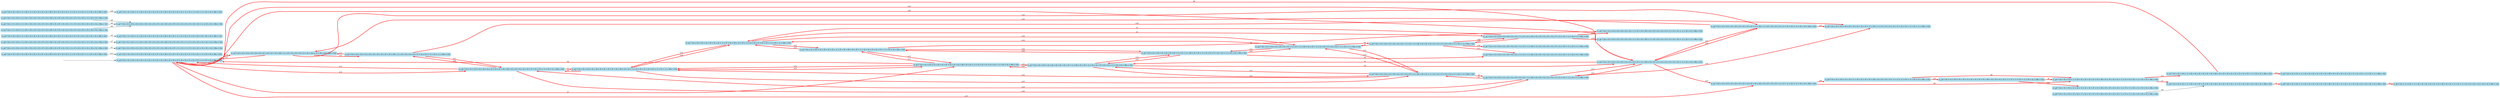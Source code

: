 digraph G {

	rankdir = LR;

	start_c_q2_161[style=invisible];

	node[shape=box, style="rounded, filled", color=lightblue2];

	c_q2_121[label="(c_q2 ≝ ((A = 0) ∧ (CA = 0) ∧ (D = 0) ∧ (E = 0) ∧ (F = 0) ∧ (M = 0) ∧ (P = 1) ∧ (S = 0) ∧ (T = 0) ∧ (Ut = 1) ∧ (Vi = 1) ∧ (Wa = 0)))"];
	c_q0_31[label="(c_q0 ≝ ((A = 1) ∧ (CA = 1) ∧ (D = 0) ∧ (E = 0) ∧ (F = 0) ∧ (M = 0) ∧ (P = 1) ∧ (S = 1) ∧ (T = 0) ∧ (Ut = 0) ∧ (Vi = 0) ∧ (Wa = 1)))"];
	c_q2_148[label="(c_q2 ≝ ((A = 0) ∧ (CA = 0) ∧ (D = 0) ∧ (E = 1) ∧ (F = 1) ∧ (M = 0) ∧ (P = 0) ∧ (S = 0) ∧ (T = 0) ∧ (Ut = 1) ∧ (Vi = 1) ∧ (Wa = 0)))"];
	c_q1_91[label="(c_q1 ≝ ((A = 0) ∧ (CA = 0) ∧ (D = 0) ∧ (E = 0) ∧ (F = 0) ∧ (M = 0) ∧ (P = 0) ∧ (S = 1) ∧ (T = 1) ∧ (Ut = 1) ∧ (Vi = 0) ∧ (Wa = 0)))"];
	c_q2_147[label="(c_q2 ≝ ((A = 0) ∧ (CA = 0) ∧ (D = 0) ∧ (E = 1) ∧ (F = 1) ∧ (M = 1) ∧ (P = 0) ∧ (S = 0) ∧ (T = 0) ∧ (Ut = 1) ∧ (Vi = 1) ∧ (Wa = 0)))"];
	c_q2_162[label="(c_q2 ≝ ((A = 0) ∧ (CA = 1) ∧ (D = 0) ∧ (E = 0) ∧ (F = 0) ∧ (M = 0) ∧ (P = 0) ∧ (S = 0) ∧ (T = 0) ∧ (Ut = 1) ∧ (Vi = 0) ∧ (Wa = 0)))"];
	c_q2_123[label="(c_q2 ≝ ((A = 0) ∧ (CA = 0) ∧ (D = 0) ∧ (E = 1) ∧ (F = 0) ∧ (M = 0) ∧ (P = 1) ∧ (S = 0) ∧ (T = 0) ∧ (Ut = 1) ∧ (Vi = 1) ∧ (Wa = 0)))"];
	c_q2_41[label="(c_q2 ≝ ((A = 0) ∧ (CA = 0) ∧ (D = 9) ∧ (E = 0) ∧ (F = 0) ∧ (M = 0) ∧ (P = 0) ∧ (S = 0) ∧ (T = 0) ∧ (Ut = 1) ∧ (Vi = 0) ∧ (Wa = 0)))"];
	c_q0_78[label="(c_q0 ≝ ((A = 0) ∧ (CA = 0) ∧ (D = 1) ∧ (E = 0) ∧ (F = 0) ∧ (M = 0) ∧ (P = 0) ∧ (S = 1) ∧ (T = 1) ∧ (Ut = 1) ∧ (Vi = 0) ∧ (Wa = 0)))"];
	c_q0_166[label="(c_q0 ≝ ((A = 0) ∧ (CA = 0) ∧ (D = 2) ∧ (E = 0) ∧ (F = 0) ∧ (M = 0) ∧ (P = 0) ∧ (S = 1) ∧ (T = 1) ∧ (Ut = 1) ∧ (Vi = 0) ∧ (Wa = 0)))"];
	c_q2_174[label="(c_q2 ≝ ((A = 0) ∧ (CA = 0) ∧ (D = 0) ∧ (E = 0) ∧ (F = 1) ∧ (M = 0) ∧ (P = 0) ∧ (S = 0) ∧ (T = 0) ∧ (Ut = 1) ∧ (Vi = 1) ∧ (Wa = 0)))"];
	c_q2_156[label="(c_q2 ≝ ((A = 0) ∧ (CA = 0) ∧ (D = 0) ∧ (E = 1) ∧ (F = 1) ∧ (M = 0) ∧ (P = 1) ∧ (S = 0) ∧ (T = 0) ∧ (Ut = 1) ∧ (Vi = 0) ∧ (Wa = 0)))"];
	c_q0_40[label="(c_q0 ≝ ((A = 0) ∧ (CA = 0) ∧ (D = 9) ∧ (E = 0) ∧ (F = 0) ∧ (M = 0) ∧ (P = 0) ∧ (S = 1) ∧ (T = 0) ∧ (Ut = 1) ∧ (Vi = 0) ∧ (Wa = 0)))"];
	c_q2_173[label="(c_q2 ≝ ((A = 0) ∧ (CA = 0) ∧ (D = 0) ∧ (E = 0) ∧ (F = 1) ∧ (M = 1) ∧ (P = 0) ∧ (S = 0) ∧ (T = 0) ∧ (Ut = 1) ∧ (Vi = 1) ∧ (Wa = 0)))"];
	c_q0_165[label="(c_q0 ≝ ((A = 0) ∧ (CA = 1) ∧ (D = 0) ∧ (E = 0) ∧ (F = 0) ∧ (M = 0) ∧ (P = 0) ∧ (S = 1) ∧ (T = 0) ∧ (Ut = 1) ∧ (Vi = 0) ∧ (Wa = 0)))"];
	c_q0_158[label="(c_q0 ≝ ((A = 0) ∧ (CA = 1) ∧ (D = 0) ∧ (E = 0) ∧ (F = 0) ∧ (M = 0) ∧ (P = 0) ∧ (S = 1) ∧ (T = 0) ∧ (Ut = 0) ∧ (Vi = 0) ∧ (Wa = 0)))"];
	c_q0_29[label="(c_q0 ≝ ((A = 0) ∧ (CA = 0) ∧ (D = 10) ∧ (E = 0) ∧ (F = 0) ∧ (M = 0) ∧ (P = 1) ∧ (S = 1) ∧ (T = 0) ∧ (Ut = 0) ∧ (Vi = 0) ∧ (Wa = 0)))"];
	c_q0_33[label="(c_q0 ≝ ((A = 0) ∧ (CA = 1) ∧ (D = 10) ∧ (E = 0) ∧ (F = 0) ∧ (M = 0) ∧ (P = 0) ∧ (S = 1) ∧ (T = 0) ∧ (Ut = 0) ∧ (Vi = 0) ∧ (Wa = 0)))"];
	c_q2_4[label="(c_q2 ≝ ((A = 0) ∧ (CA = 1) ∧ (D = 0) ∧ (E = 0) ∧ (F = 0) ∧ (M = 0) ∧ (P = 1) ∧ (S = 0) ∧ (T = 0) ∧ (Ut = 0) ∧ (Vi = 0) ∧ (Wa = 0)))"];
	c_q2_153[label="(c_q2 ≝ ((A = 0) ∧ (CA = 0) ∧ (D = 0) ∧ (E = 1) ∧ (F = 1) ∧ (M = 0) ∧ (P = 1) ∧ (S = 0) ∧ (T = 0) ∧ (Ut = 1) ∧ (Vi = 1) ∧ (Wa = 0)))"];
	c_q2_163[label="(c_q2 ≝ ((A = 0) ∧ (CA = 1) ∧ (D = 0) ∧ (E = 0) ∧ (F = 0) ∧ (M = 0) ∧ (P = 0) ∧ (S = 0) ∧ (T = 0) ∧ (Ut = 1) ∧ (Vi = 1) ∧ (Wa = 0)))"];
	c_q0_32[label="(c_q0 ≝ ((A = 0) ∧ (CA = 1) ∧ (D = 10) ∧ (E = 0) ∧ (F = 0) ∧ (M = 0) ∧ (P = 0) ∧ (S = 1) ∧ (T = 0) ∧ (Ut = 1) ∧ (Vi = 0) ∧ (Wa = 0)))"];
	c_q2_125[label="(c_q2 ≝ ((A = 0) ∧ (CA = 0) ∧ (D = 0) ∧ (E = 1) ∧ (F = 0) ∧ (M = 0) ∧ (P = 0) ∧ (S = 0) ∧ (T = 0) ∧ (Ut = 1) ∧ (Vi = 0) ∧ (Wa = 0)))"];
	c_q2_8[label="(c_q2 ≝ ((A = 0) ∧ (CA = 1) ∧ (D = 10) ∧ (E = 0) ∧ (F = 0) ∧ (M = 0) ∧ (P = 0) ∧ (S = 0) ∧ (T = 0) ∧ (Ut = 1) ∧ (Vi = 0) ∧ (Wa = 0)))"];
	c_q2_141[label="(c_q2 ≝ ((A = 0) ∧ (CA = 0) ∧ (D = 0) ∧ (E = 0) ∧ (F = 0) ∧ (M = 1) ∧ (P = 0) ∧ (S = 0) ∧ (T = 0) ∧ (Ut = 1) ∧ (Vi = 0) ∧ (Wa = 0)))"];
	c_q2_161[label="(c_q2 ≝ ((A = 0) ∧ (CA = 0) ∧ (D = 0) ∧ (E = 0) ∧ (F = 0) ∧ (M = 0) ∧ (P = 0) ∧ (S = 0) ∧ (T = 0) ∧ (Ut = 1) ∧ (Vi = 0) ∧ (Wa = 0)))"];
	c_q0_34[label="(c_q0 ≝ ((A = 0) ∧ (CA = 0) ∧ (D = 1) ∧ (E = 0) ∧ (F = 0) ∧ (M = 0) ∧ (P = 0) ∧ (S = 1) ∧ (T = 1) ∧ (Ut = 0) ∧ (Vi = 0) ∧ (Wa = 0)))"];
	c_q2_169[label="(c_q2 ≝ ((A = 0) ∧ (CA = 0) ∧ (D = 0) ∧ (E = 0) ∧ (F = 1) ∧ (M = 0) ∧ (P = 1) ∧ (S = 0) ∧ (T = 0) ∧ (Ut = 1) ∧ (Vi = 1) ∧ (Wa = 0)))"];
	c_q2_171[label="(c_q2 ≝ ((A = 0) ∧ (CA = 0) ∧ (D = 0) ∧ (E = 0) ∧ (F = 1) ∧ (M = 0) ∧ (P = 0) ∧ (S = 0) ∧ (T = 0) ∧ (Ut = 1) ∧ (Vi = 0) ∧ (Wa = 0)))"];
	c_q2_140[label="(c_q2 ≝ ((A = 0) ∧ (CA = 0) ∧ (D = 0) ∧ (E = 0) ∧ (F = 1) ∧ (M = 1) ∧ (P = 0) ∧ (S = 0) ∧ (T = 0) ∧ (Ut = 1) ∧ (Vi = 0) ∧ (Wa = 0)))"];
	c_q0_37[label="(c_q0 ≝ ((A = 0) ∧ (CA = 1) ∧ (D = 2) ∧ (E = 0) ∧ (F = 0) ∧ (M = 0) ∧ (P = 0) ∧ (S = 1) ∧ (T = 1) ∧ (Ut = 1) ∧ (Vi = 0) ∧ (Wa = 0)))"];
	c_q2_151[label="(c_q2 ≝ ((A = 0) ∧ (CA = 0) ∧ (D = 0) ∧ (E = 1) ∧ (F = 1) ∧ (M = 0) ∧ (P = 0) ∧ (S = 0) ∧ (T = 0) ∧ (Ut = 1) ∧ (Vi = 0) ∧ (Wa = 0)))"];
	c_q0_38[label="(c_q0 ≝ ((A = 1) ∧ (CA = 1) ∧ (D = 10) ∧ (E = 0) ∧ (F = 0) ∧ (M = 0) ∧ (P = 0) ∧ (S = 1) ∧ (T = 0) ∧ (Ut = 0) ∧ (Vi = 0) ∧ (Wa = 1)))"];
	c_q2_39[label="(c_q2 ≝ ((A = 0) ∧ (CA = 0) ∧ (D = 10) ∧ (E = 0) ∧ (F = 0) ∧ (M = 0) ∧ (P = 0) ∧ (S = 0) ∧ (T = 0) ∧ (Ut = 1) ∧ (Vi = 0) ∧ (Wa = 0)))"];
	c_q2_6[label="(c_q2 ≝ ((A = 1) ∧ (CA = 1) ∧ (D = 10) ∧ (E = 0) ∧ (F = 0) ∧ (M = 0) ∧ (P = 0) ∧ (S = 0) ∧ (T = 0) ∧ (Ut = 0) ∧ (Vi = 0) ∧ (Wa = 1)))"];
	c_q0_28[label="(c_q0 ≝ ((A = 0) ∧ (CA = 0) ∧ (D = 10) ∧ (E = 0) ∧ (F = 0) ∧ (M = 0) ∧ (P = 0) ∧ (S = 1) ∧ (T = 0) ∧ (Ut = 0) ∧ (Vi = 0) ∧ (Wa = 0)))"];
	c_q2_113[label="(c_q2 ≝ ((A = 0) ∧ (CA = 0) ∧ (D = 0) ∧ (E = 0) ∧ (F = 0) ∧ (M = 0) ∧ (P = 1) ∧ (S = 0) ∧ (T = 0) ∧ (Ut = 1) ∧ (Vi = 0) ∧ (Wa = 0)))"];
	c_q2_5[label="(c_q2 ≝ ((A = 1) ∧ (CA = 1) ∧ (D = 0) ∧ (E = 0) ∧ (F = 0) ∧ (M = 0) ∧ (P = 1) ∧ (S = 0) ∧ (T = 0) ∧ (Ut = 0) ∧ (Vi = 0) ∧ (Wa = 1)))"];
	c_q2_175[label="(c_q2 ≝ ((A = 0) ∧ (CA = 0) ∧ (D = 0) ∧ (E = 0) ∧ (F = 0) ∧ (M = 0) ∧ (P = 0) ∧ (S = 0) ∧ (T = 0) ∧ (Ut = 1) ∧ (Vi = 1) ∧ (Wa = 0)))"];
	c_q2_155[label="(c_q2 ≝ ((A = 0) ∧ (CA = 0) ∧ (D = 0) ∧ (E = 0) ∧ (F = 1) ∧ (M = 0) ∧ (P = 1) ∧ (S = 0) ∧ (T = 0) ∧ (Ut = 1) ∧ (Vi = 0) ∧ (Wa = 0)))"];
	c_q2_149[label="(c_q2 ≝ ((A = 0) ∧ (CA = 0) ∧ (D = 0) ∧ (E = 1) ∧ (F = 0) ∧ (M = 0) ∧ (P = 0) ∧ (S = 0) ∧ (T = 0) ∧ (Ut = 1) ∧ (Vi = 1) ∧ (Wa = 0)))"];
	c_q2_127[label="(c_q2 ≝ ((A = 0) ∧ (CA = 0) ∧ (D = 0) ∧ (E = 1) ∧ (F = 0) ∧ (M = 1) ∧ (P = 0) ∧ (S = 0) ∧ (T = 0) ∧ (Ut = 1) ∧ (Vi = 1) ∧ (Wa = 0)))"];
	c_q0_167[label="(c_q0 ≝ ((A = 0) ∧ (CA = 0) ∧ (D = 3) ∧ (E = 0) ∧ (F = 0) ∧ (M = 0) ∧ (P = 0) ∧ (S = 1) ∧ (T = 1) ∧ (Ut = 1) ∧ (Vi = 0) ∧ (Wa = 0)))"];
	c_q0_36[label="(c_q0 ≝ ((A = 0) ∧ (CA = 1) ∧ (D = 1) ∧ (E = 0) ∧ (F = 0) ∧ (M = 0) ∧ (P = 0) ∧ (S = 1) ∧ (T = 1) ∧ (Ut = 1) ∧ (Vi = 0) ∧ (Wa = 0)))"];
	c_q2_157[label="(c_q2 ≝ ((A = 0) ∧ (CA = 0) ∧ (D = 0) ∧ (E = 1) ∧ (F = 0) ∧ (M = 0) ∧ (P = 1) ∧ (S = 0) ∧ (T = 0) ∧ (Ut = 1) ∧ (Vi = 0) ∧ (Wa = 0)))"];
	c_q2_134[label="(c_q2 ≝ ((A = 0) ∧ (CA = 0) ∧ (D = 0) ∧ (E = 0) ∧ (F = 0) ∧ (M = 1) ∧ (P = 0) ∧ (S = 0) ∧ (T = 0) ∧ (Ut = 1) ∧ (Vi = 1) ∧ (Wa = 0)))"];
	c_q0_159[label="(c_q0 ≝ ((A = 0) ∧ (CA = 1) ∧ (D = 0) ∧ (E = 0) ∧ (F = 0) ∧ (M = 0) ∧ (P = 1) ∧ (S = 1) ∧ (T = 0) ∧ (Ut = 0) ∧ (Vi = 0) ∧ (Wa = 0)))"];

	start_c_q2_161 -> c_q2_161;
	c_q2_161 -> c_q2_113[label="e1", penwidth=3, color=red];
	c_q2_113 -> c_q2_161[label="e2", penwidth=3, color=red];
	c_q2_4 -> c_q2_5[label="e4"];
	c_q2_6 -> c_q2_39[label="e6"];
	c_q2_8 -> c_q2_39[label="e9"];
	c_q2_113 -> c_q2_121[label="e12", penwidth=3, color=red];
	c_q2_121 -> c_q2_113[label="e13", penwidth=3, color=red];
	c_q2_121 -> c_q2_123[label="e14", penwidth=3, color=red];
	c_q2_123 -> c_q2_121[label="e15", penwidth=3, color=red];
	c_q2_161 -> c_q2_141[label="e16", penwidth=3, color=red];
	c_q2_141 -> c_q2_161[label="e17", penwidth=3, color=red];
	c_q2_123 -> c_q2_153[label="e18", penwidth=3, color=red];
	c_q2_153 -> c_q2_123[label="e19", penwidth=3, color=red];
	c_q2_161 -> c_q1_91[label="e10", penwidth=3, color=red];
	c_q0_28 -> c_q0_29[label="e1"];
	c_q0_159 -> c_q0_31[label="e4", penwidth=3, color=red];
	c_q0_32 -> c_q0_33[label="e7"];
	c_q0_34 -> c_q0_158[label="e8"];
	c_q0_36 -> c_q0_37[label="e20"];
	c_q0_38 -> c_q2_39[label="e6"];
	c_q0_40 -> c_q2_41[label="e11"];
	c_q1_91 -> c_q0_165[label="e8", penwidth=3, color=red];
	c_q1_91 -> c_q0_78[label="e20", penwidth=3, color=red];
	c_q2_161 -> c_q2_175[label="e12", penwidth=3, color=red];
	c_q2_161 -> c_q2_171[label="e18", penwidth=3, color=red];
	c_q2_113 -> c_q2_157[label="e14", penwidth=3, color=red];
	c_q2_113 -> c_q2_155[label="e18", penwidth=3, color=red];
	c_q2_121 -> c_q2_175[label="e2", penwidth=3, color=red];
	c_q2_121 -> c_q2_169[label="e18", penwidth=3, color=red];
	c_q2_123 -> c_q2_149[label="e2", penwidth=3, color=red];
	c_q2_123 -> c_q2_157[label="e13", penwidth=3, color=red];
	c_q2_141 -> c_q2_134[label="e12", penwidth=3, color=red];
	c_q2_141 -> c_q2_140[label="e18", penwidth=3, color=red];
	c_q2_153 -> c_q2_148[label="e2", penwidth=3, color=red];
	c_q2_153 -> c_q2_156[label="e13", penwidth=3, color=red];
	c_q2_153 -> c_q2_169[label="e15", penwidth=3, color=red];
	c_q0_165 -> c_q0_158[label="e7", penwidth=3, color=red];
	c_q0_165 -> c_q2_162[label="e11", penwidth=3, color=red];
	c_q0_78 -> c_q0_165[label="e8", penwidth=3, color=red];
	c_q0_78 -> c_q0_166[label="e20", penwidth=3, color=red];
	c_q2_175 -> c_q2_121[label="e1", penwidth=3, color=red];
	c_q2_175 -> c_q2_161[label="e13", penwidth=3, color=red];
	c_q2_175 -> c_q2_134[label="e16", penwidth=3, color=red];
	c_q2_175 -> c_q2_174[label="e18", penwidth=3, color=red];
	c_q2_171 -> c_q2_155[label="e1", penwidth=3, color=red];
	c_q2_171 -> c_q1_91[label="e10", penwidth=3, color=red];
	c_q2_171 -> c_q2_174[label="e12", penwidth=3, color=red];
	c_q2_171 -> c_q2_140[label="e16", penwidth=3, color=red];
	c_q2_171 -> c_q2_161[label="e19", penwidth=3, color=red];
	c_q2_157 -> c_q2_125[label="e2", penwidth=3, color=red];
	c_q2_157 -> c_q2_123[label="e12", penwidth=3, color=red];
	c_q2_157 -> c_q2_113[label="e15", penwidth=3, color=red];
	c_q2_157 -> c_q2_156[label="e18", penwidth=3, color=red];
	c_q2_155 -> c_q2_171[label="e2", penwidth=3, color=red];
	c_q2_155 -> c_q2_169[label="e12", penwidth=3, color=red];
	c_q2_155 -> c_q2_156[label="e14", penwidth=3, color=red];
	c_q2_155 -> c_q2_113[label="e19", penwidth=3, color=red];
	c_q2_169 -> c_q2_174[label="e2", penwidth=3, color=red];
	c_q2_169 -> c_q2_155[label="e13", penwidth=3, color=red];
	c_q2_169 -> c_q2_153[label="e14", penwidth=3, color=red];
	c_q2_169 -> c_q2_121[label="e19", penwidth=3, color=red];
	c_q2_149 -> c_q2_123[label="e1", penwidth=3, color=red];
	c_q2_149 -> c_q2_125[label="e13", penwidth=3, color=red];
	c_q2_149 -> c_q2_127[label="e16", penwidth=3, color=red];
	c_q2_149 -> c_q2_148[label="e18", penwidth=3, color=red];
	c_q2_134 -> c_q2_141[label="e13", penwidth=3, color=red];
	c_q2_134 -> c_q2_175[label="e17", penwidth=3, color=red];
	c_q2_134 -> c_q2_173[label="e18", penwidth=3, color=red];
	c_q2_140 -> c_q2_173[label="e12", penwidth=3, color=red];
	c_q2_140 -> c_q2_171[label="e17", penwidth=3, color=red];
	c_q2_140 -> c_q2_141[label="e19", penwidth=3, color=red];
	c_q2_148 -> c_q2_153[label="e1", penwidth=3, color=red];
	c_q2_148 -> c_q2_151[label="e13", penwidth=3, color=red];
	c_q2_148 -> c_q2_147[label="e16", penwidth=3, color=red];
	c_q2_148 -> c_q2_149[label="e19", penwidth=3, color=red];
	c_q2_156 -> c_q2_151[label="e2", penwidth=3, color=red];
	c_q2_156 -> c_q2_153[label="e12", penwidth=3, color=red];
	c_q2_156 -> c_q2_155[label="e15", penwidth=3, color=red];
	c_q2_156 -> c_q2_157[label="e19", penwidth=3, color=red];
	c_q0_158 -> c_q0_159[label="e1", penwidth=3, color=red];
	c_q2_162 -> c_q2_161[label="e9", penwidth=3, color=red];
	c_q2_162 -> c_q2_163[label="e12", penwidth=3, color=red];
	c_q0_166 -> c_q0_165[label="e8", penwidth=3, color=red];
	c_q0_166 -> c_q0_167[label="e20", penwidth=3, color=red];
	c_q2_174 -> c_q2_169[label="e1", penwidth=3, color=red];
	c_q2_174 -> c_q2_171[label="e13", penwidth=3, color=red];
	c_q2_174 -> c_q2_173[label="e16", penwidth=3, color=red];
	c_q2_174 -> c_q2_175[label="e19", penwidth=3, color=red];

}